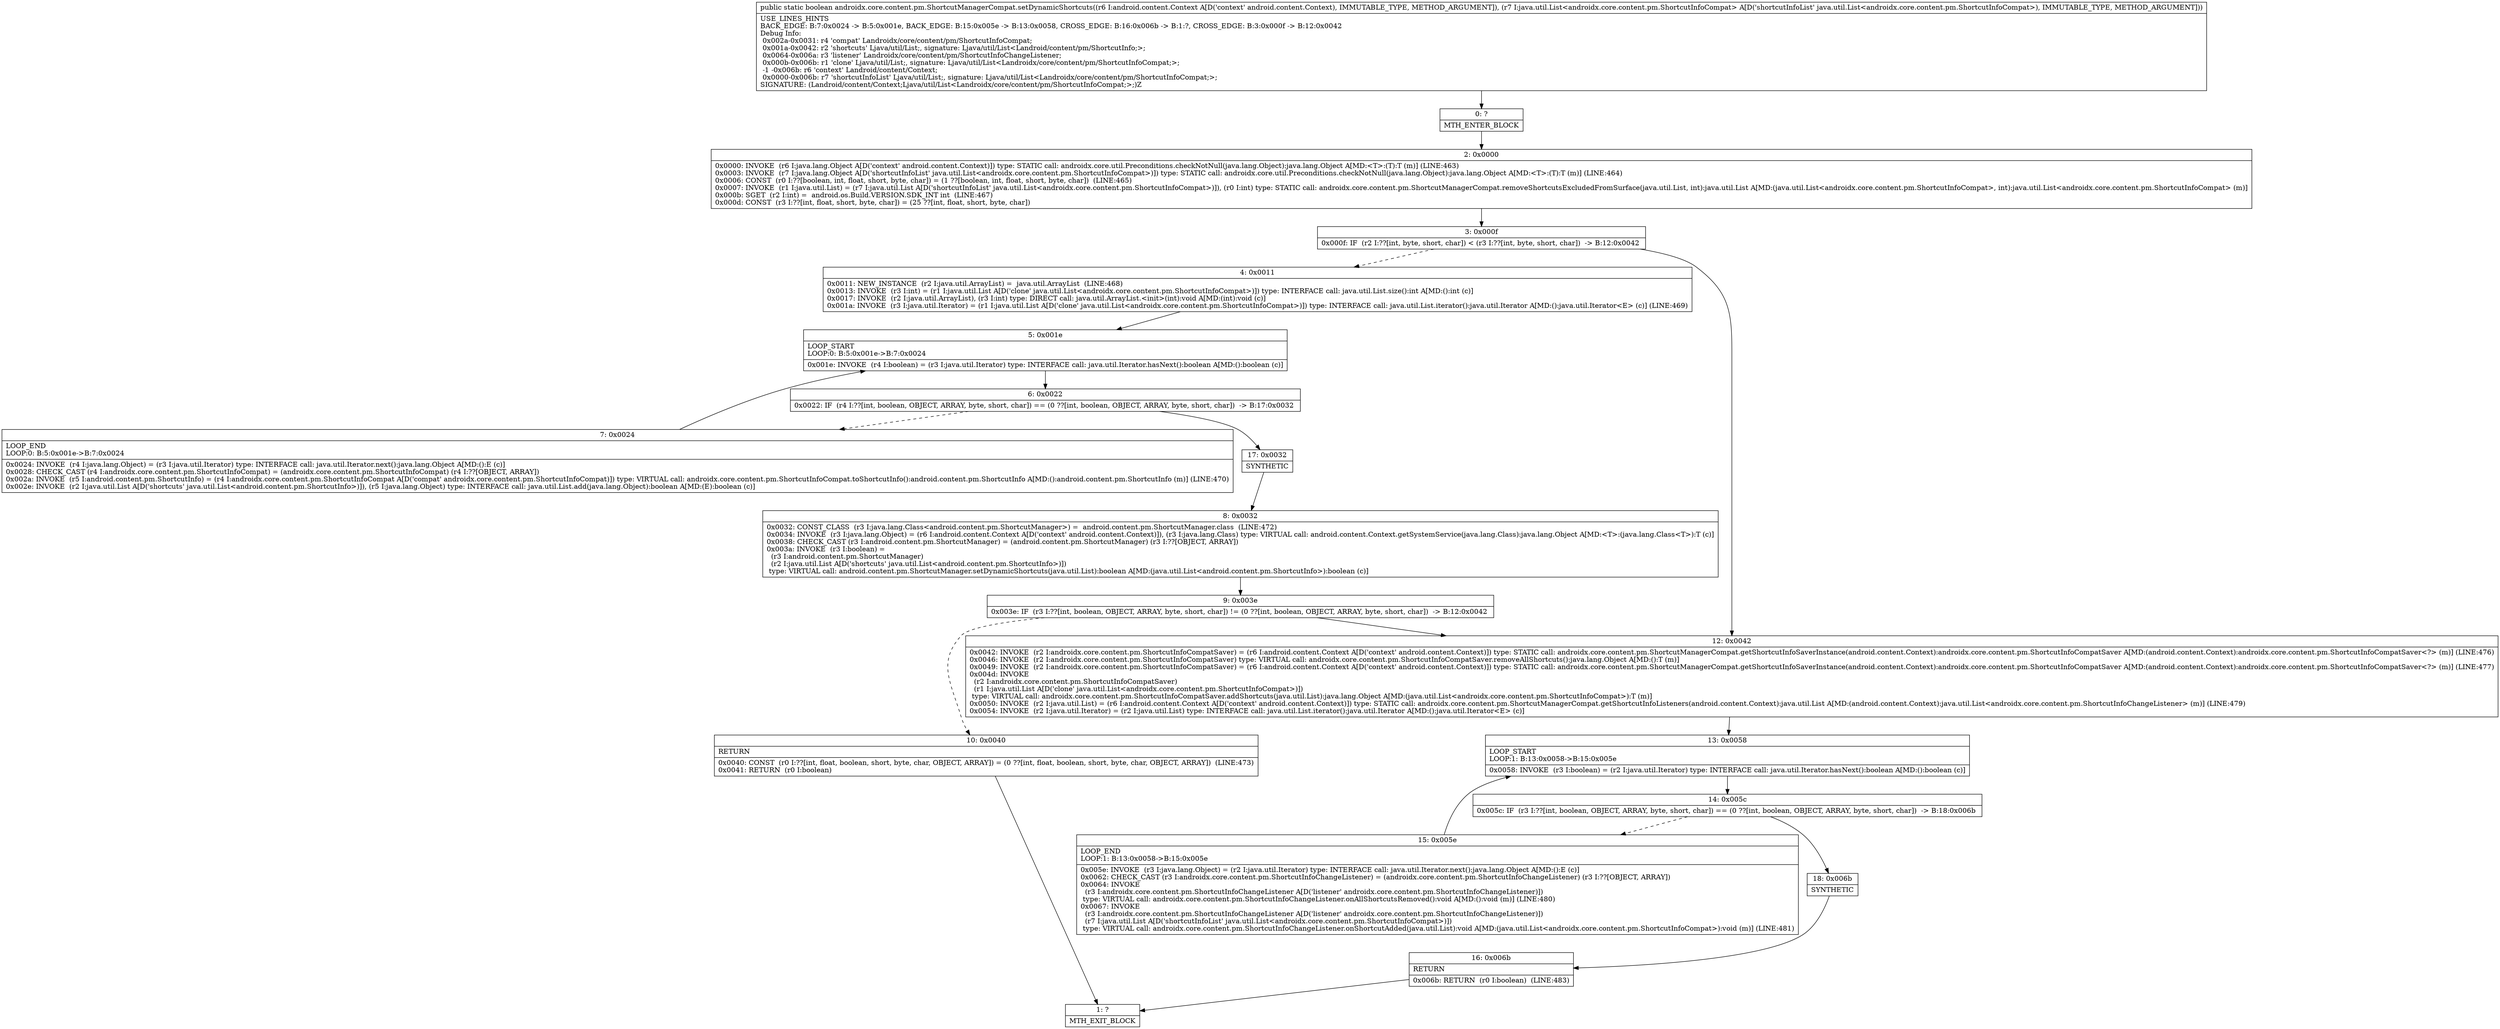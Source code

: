digraph "CFG forandroidx.core.content.pm.ShortcutManagerCompat.setDynamicShortcuts(Landroid\/content\/Context;Ljava\/util\/List;)Z" {
Node_0 [shape=record,label="{0\:\ ?|MTH_ENTER_BLOCK\l}"];
Node_2 [shape=record,label="{2\:\ 0x0000|0x0000: INVOKE  (r6 I:java.lang.Object A[D('context' android.content.Context)]) type: STATIC call: androidx.core.util.Preconditions.checkNotNull(java.lang.Object):java.lang.Object A[MD:\<T\>:(T):T (m)] (LINE:463)\l0x0003: INVOKE  (r7 I:java.lang.Object A[D('shortcutInfoList' java.util.List\<androidx.core.content.pm.ShortcutInfoCompat\>)]) type: STATIC call: androidx.core.util.Preconditions.checkNotNull(java.lang.Object):java.lang.Object A[MD:\<T\>:(T):T (m)] (LINE:464)\l0x0006: CONST  (r0 I:??[boolean, int, float, short, byte, char]) = (1 ??[boolean, int, float, short, byte, char])  (LINE:465)\l0x0007: INVOKE  (r1 I:java.util.List) = (r7 I:java.util.List A[D('shortcutInfoList' java.util.List\<androidx.core.content.pm.ShortcutInfoCompat\>)]), (r0 I:int) type: STATIC call: androidx.core.content.pm.ShortcutManagerCompat.removeShortcutsExcludedFromSurface(java.util.List, int):java.util.List A[MD:(java.util.List\<androidx.core.content.pm.ShortcutInfoCompat\>, int):java.util.List\<androidx.core.content.pm.ShortcutInfoCompat\> (m)]\l0x000b: SGET  (r2 I:int) =  android.os.Build.VERSION.SDK_INT int  (LINE:467)\l0x000d: CONST  (r3 I:??[int, float, short, byte, char]) = (25 ??[int, float, short, byte, char]) \l}"];
Node_3 [shape=record,label="{3\:\ 0x000f|0x000f: IF  (r2 I:??[int, byte, short, char]) \< (r3 I:??[int, byte, short, char])  \-\> B:12:0x0042 \l}"];
Node_4 [shape=record,label="{4\:\ 0x0011|0x0011: NEW_INSTANCE  (r2 I:java.util.ArrayList) =  java.util.ArrayList  (LINE:468)\l0x0013: INVOKE  (r3 I:int) = (r1 I:java.util.List A[D('clone' java.util.List\<androidx.core.content.pm.ShortcutInfoCompat\>)]) type: INTERFACE call: java.util.List.size():int A[MD:():int (c)]\l0x0017: INVOKE  (r2 I:java.util.ArrayList), (r3 I:int) type: DIRECT call: java.util.ArrayList.\<init\>(int):void A[MD:(int):void (c)]\l0x001a: INVOKE  (r3 I:java.util.Iterator) = (r1 I:java.util.List A[D('clone' java.util.List\<androidx.core.content.pm.ShortcutInfoCompat\>)]) type: INTERFACE call: java.util.List.iterator():java.util.Iterator A[MD:():java.util.Iterator\<E\> (c)] (LINE:469)\l}"];
Node_5 [shape=record,label="{5\:\ 0x001e|LOOP_START\lLOOP:0: B:5:0x001e\-\>B:7:0x0024\l|0x001e: INVOKE  (r4 I:boolean) = (r3 I:java.util.Iterator) type: INTERFACE call: java.util.Iterator.hasNext():boolean A[MD:():boolean (c)]\l}"];
Node_6 [shape=record,label="{6\:\ 0x0022|0x0022: IF  (r4 I:??[int, boolean, OBJECT, ARRAY, byte, short, char]) == (0 ??[int, boolean, OBJECT, ARRAY, byte, short, char])  \-\> B:17:0x0032 \l}"];
Node_7 [shape=record,label="{7\:\ 0x0024|LOOP_END\lLOOP:0: B:5:0x001e\-\>B:7:0x0024\l|0x0024: INVOKE  (r4 I:java.lang.Object) = (r3 I:java.util.Iterator) type: INTERFACE call: java.util.Iterator.next():java.lang.Object A[MD:():E (c)]\l0x0028: CHECK_CAST (r4 I:androidx.core.content.pm.ShortcutInfoCompat) = (androidx.core.content.pm.ShortcutInfoCompat) (r4 I:??[OBJECT, ARRAY]) \l0x002a: INVOKE  (r5 I:android.content.pm.ShortcutInfo) = (r4 I:androidx.core.content.pm.ShortcutInfoCompat A[D('compat' androidx.core.content.pm.ShortcutInfoCompat)]) type: VIRTUAL call: androidx.core.content.pm.ShortcutInfoCompat.toShortcutInfo():android.content.pm.ShortcutInfo A[MD:():android.content.pm.ShortcutInfo (m)] (LINE:470)\l0x002e: INVOKE  (r2 I:java.util.List A[D('shortcuts' java.util.List\<android.content.pm.ShortcutInfo\>)]), (r5 I:java.lang.Object) type: INTERFACE call: java.util.List.add(java.lang.Object):boolean A[MD:(E):boolean (c)]\l}"];
Node_17 [shape=record,label="{17\:\ 0x0032|SYNTHETIC\l}"];
Node_8 [shape=record,label="{8\:\ 0x0032|0x0032: CONST_CLASS  (r3 I:java.lang.Class\<android.content.pm.ShortcutManager\>) =  android.content.pm.ShortcutManager.class  (LINE:472)\l0x0034: INVOKE  (r3 I:java.lang.Object) = (r6 I:android.content.Context A[D('context' android.content.Context)]), (r3 I:java.lang.Class) type: VIRTUAL call: android.content.Context.getSystemService(java.lang.Class):java.lang.Object A[MD:\<T\>:(java.lang.Class\<T\>):T (c)]\l0x0038: CHECK_CAST (r3 I:android.content.pm.ShortcutManager) = (android.content.pm.ShortcutManager) (r3 I:??[OBJECT, ARRAY]) \l0x003a: INVOKE  (r3 I:boolean) = \l  (r3 I:android.content.pm.ShortcutManager)\l  (r2 I:java.util.List A[D('shortcuts' java.util.List\<android.content.pm.ShortcutInfo\>)])\l type: VIRTUAL call: android.content.pm.ShortcutManager.setDynamicShortcuts(java.util.List):boolean A[MD:(java.util.List\<android.content.pm.ShortcutInfo\>):boolean (c)]\l}"];
Node_9 [shape=record,label="{9\:\ 0x003e|0x003e: IF  (r3 I:??[int, boolean, OBJECT, ARRAY, byte, short, char]) != (0 ??[int, boolean, OBJECT, ARRAY, byte, short, char])  \-\> B:12:0x0042 \l}"];
Node_10 [shape=record,label="{10\:\ 0x0040|RETURN\l|0x0040: CONST  (r0 I:??[int, float, boolean, short, byte, char, OBJECT, ARRAY]) = (0 ??[int, float, boolean, short, byte, char, OBJECT, ARRAY])  (LINE:473)\l0x0041: RETURN  (r0 I:boolean) \l}"];
Node_1 [shape=record,label="{1\:\ ?|MTH_EXIT_BLOCK\l}"];
Node_12 [shape=record,label="{12\:\ 0x0042|0x0042: INVOKE  (r2 I:androidx.core.content.pm.ShortcutInfoCompatSaver) = (r6 I:android.content.Context A[D('context' android.content.Context)]) type: STATIC call: androidx.core.content.pm.ShortcutManagerCompat.getShortcutInfoSaverInstance(android.content.Context):androidx.core.content.pm.ShortcutInfoCompatSaver A[MD:(android.content.Context):androidx.core.content.pm.ShortcutInfoCompatSaver\<?\> (m)] (LINE:476)\l0x0046: INVOKE  (r2 I:androidx.core.content.pm.ShortcutInfoCompatSaver) type: VIRTUAL call: androidx.core.content.pm.ShortcutInfoCompatSaver.removeAllShortcuts():java.lang.Object A[MD:():T (m)]\l0x0049: INVOKE  (r2 I:androidx.core.content.pm.ShortcutInfoCompatSaver) = (r6 I:android.content.Context A[D('context' android.content.Context)]) type: STATIC call: androidx.core.content.pm.ShortcutManagerCompat.getShortcutInfoSaverInstance(android.content.Context):androidx.core.content.pm.ShortcutInfoCompatSaver A[MD:(android.content.Context):androidx.core.content.pm.ShortcutInfoCompatSaver\<?\> (m)] (LINE:477)\l0x004d: INVOKE  \l  (r2 I:androidx.core.content.pm.ShortcutInfoCompatSaver)\l  (r1 I:java.util.List A[D('clone' java.util.List\<androidx.core.content.pm.ShortcutInfoCompat\>)])\l type: VIRTUAL call: androidx.core.content.pm.ShortcutInfoCompatSaver.addShortcuts(java.util.List):java.lang.Object A[MD:(java.util.List\<androidx.core.content.pm.ShortcutInfoCompat\>):T (m)]\l0x0050: INVOKE  (r2 I:java.util.List) = (r6 I:android.content.Context A[D('context' android.content.Context)]) type: STATIC call: androidx.core.content.pm.ShortcutManagerCompat.getShortcutInfoListeners(android.content.Context):java.util.List A[MD:(android.content.Context):java.util.List\<androidx.core.content.pm.ShortcutInfoChangeListener\> (m)] (LINE:479)\l0x0054: INVOKE  (r2 I:java.util.Iterator) = (r2 I:java.util.List) type: INTERFACE call: java.util.List.iterator():java.util.Iterator A[MD:():java.util.Iterator\<E\> (c)]\l}"];
Node_13 [shape=record,label="{13\:\ 0x0058|LOOP_START\lLOOP:1: B:13:0x0058\-\>B:15:0x005e\l|0x0058: INVOKE  (r3 I:boolean) = (r2 I:java.util.Iterator) type: INTERFACE call: java.util.Iterator.hasNext():boolean A[MD:():boolean (c)]\l}"];
Node_14 [shape=record,label="{14\:\ 0x005c|0x005c: IF  (r3 I:??[int, boolean, OBJECT, ARRAY, byte, short, char]) == (0 ??[int, boolean, OBJECT, ARRAY, byte, short, char])  \-\> B:18:0x006b \l}"];
Node_15 [shape=record,label="{15\:\ 0x005e|LOOP_END\lLOOP:1: B:13:0x0058\-\>B:15:0x005e\l|0x005e: INVOKE  (r3 I:java.lang.Object) = (r2 I:java.util.Iterator) type: INTERFACE call: java.util.Iterator.next():java.lang.Object A[MD:():E (c)]\l0x0062: CHECK_CAST (r3 I:androidx.core.content.pm.ShortcutInfoChangeListener) = (androidx.core.content.pm.ShortcutInfoChangeListener) (r3 I:??[OBJECT, ARRAY]) \l0x0064: INVOKE  \l  (r3 I:androidx.core.content.pm.ShortcutInfoChangeListener A[D('listener' androidx.core.content.pm.ShortcutInfoChangeListener)])\l type: VIRTUAL call: androidx.core.content.pm.ShortcutInfoChangeListener.onAllShortcutsRemoved():void A[MD:():void (m)] (LINE:480)\l0x0067: INVOKE  \l  (r3 I:androidx.core.content.pm.ShortcutInfoChangeListener A[D('listener' androidx.core.content.pm.ShortcutInfoChangeListener)])\l  (r7 I:java.util.List A[D('shortcutInfoList' java.util.List\<androidx.core.content.pm.ShortcutInfoCompat\>)])\l type: VIRTUAL call: androidx.core.content.pm.ShortcutInfoChangeListener.onShortcutAdded(java.util.List):void A[MD:(java.util.List\<androidx.core.content.pm.ShortcutInfoCompat\>):void (m)] (LINE:481)\l}"];
Node_18 [shape=record,label="{18\:\ 0x006b|SYNTHETIC\l}"];
Node_16 [shape=record,label="{16\:\ 0x006b|RETURN\l|0x006b: RETURN  (r0 I:boolean)  (LINE:483)\l}"];
MethodNode[shape=record,label="{public static boolean androidx.core.content.pm.ShortcutManagerCompat.setDynamicShortcuts((r6 I:android.content.Context A[D('context' android.content.Context), IMMUTABLE_TYPE, METHOD_ARGUMENT]), (r7 I:java.util.List\<androidx.core.content.pm.ShortcutInfoCompat\> A[D('shortcutInfoList' java.util.List\<androidx.core.content.pm.ShortcutInfoCompat\>), IMMUTABLE_TYPE, METHOD_ARGUMENT]))  | USE_LINES_HINTS\lBACK_EDGE: B:7:0x0024 \-\> B:5:0x001e, BACK_EDGE: B:15:0x005e \-\> B:13:0x0058, CROSS_EDGE: B:16:0x006b \-\> B:1:?, CROSS_EDGE: B:3:0x000f \-\> B:12:0x0042\lDebug Info:\l  0x002a\-0x0031: r4 'compat' Landroidx\/core\/content\/pm\/ShortcutInfoCompat;\l  0x001a\-0x0042: r2 'shortcuts' Ljava\/util\/List;, signature: Ljava\/util\/List\<Landroid\/content\/pm\/ShortcutInfo;\>;\l  0x0064\-0x006a: r3 'listener' Landroidx\/core\/content\/pm\/ShortcutInfoChangeListener;\l  0x000b\-0x006b: r1 'clone' Ljava\/util\/List;, signature: Ljava\/util\/List\<Landroidx\/core\/content\/pm\/ShortcutInfoCompat;\>;\l  \-1 \-0x006b: r6 'context' Landroid\/content\/Context;\l  0x0000\-0x006b: r7 'shortcutInfoList' Ljava\/util\/List;, signature: Ljava\/util\/List\<Landroidx\/core\/content\/pm\/ShortcutInfoCompat;\>;\lSIGNATURE: (Landroid\/content\/Context;Ljava\/util\/List\<Landroidx\/core\/content\/pm\/ShortcutInfoCompat;\>;)Z\l}"];
MethodNode -> Node_0;Node_0 -> Node_2;
Node_2 -> Node_3;
Node_3 -> Node_4[style=dashed];
Node_3 -> Node_12;
Node_4 -> Node_5;
Node_5 -> Node_6;
Node_6 -> Node_7[style=dashed];
Node_6 -> Node_17;
Node_7 -> Node_5;
Node_17 -> Node_8;
Node_8 -> Node_9;
Node_9 -> Node_10[style=dashed];
Node_9 -> Node_12;
Node_10 -> Node_1;
Node_12 -> Node_13;
Node_13 -> Node_14;
Node_14 -> Node_15[style=dashed];
Node_14 -> Node_18;
Node_15 -> Node_13;
Node_18 -> Node_16;
Node_16 -> Node_1;
}

